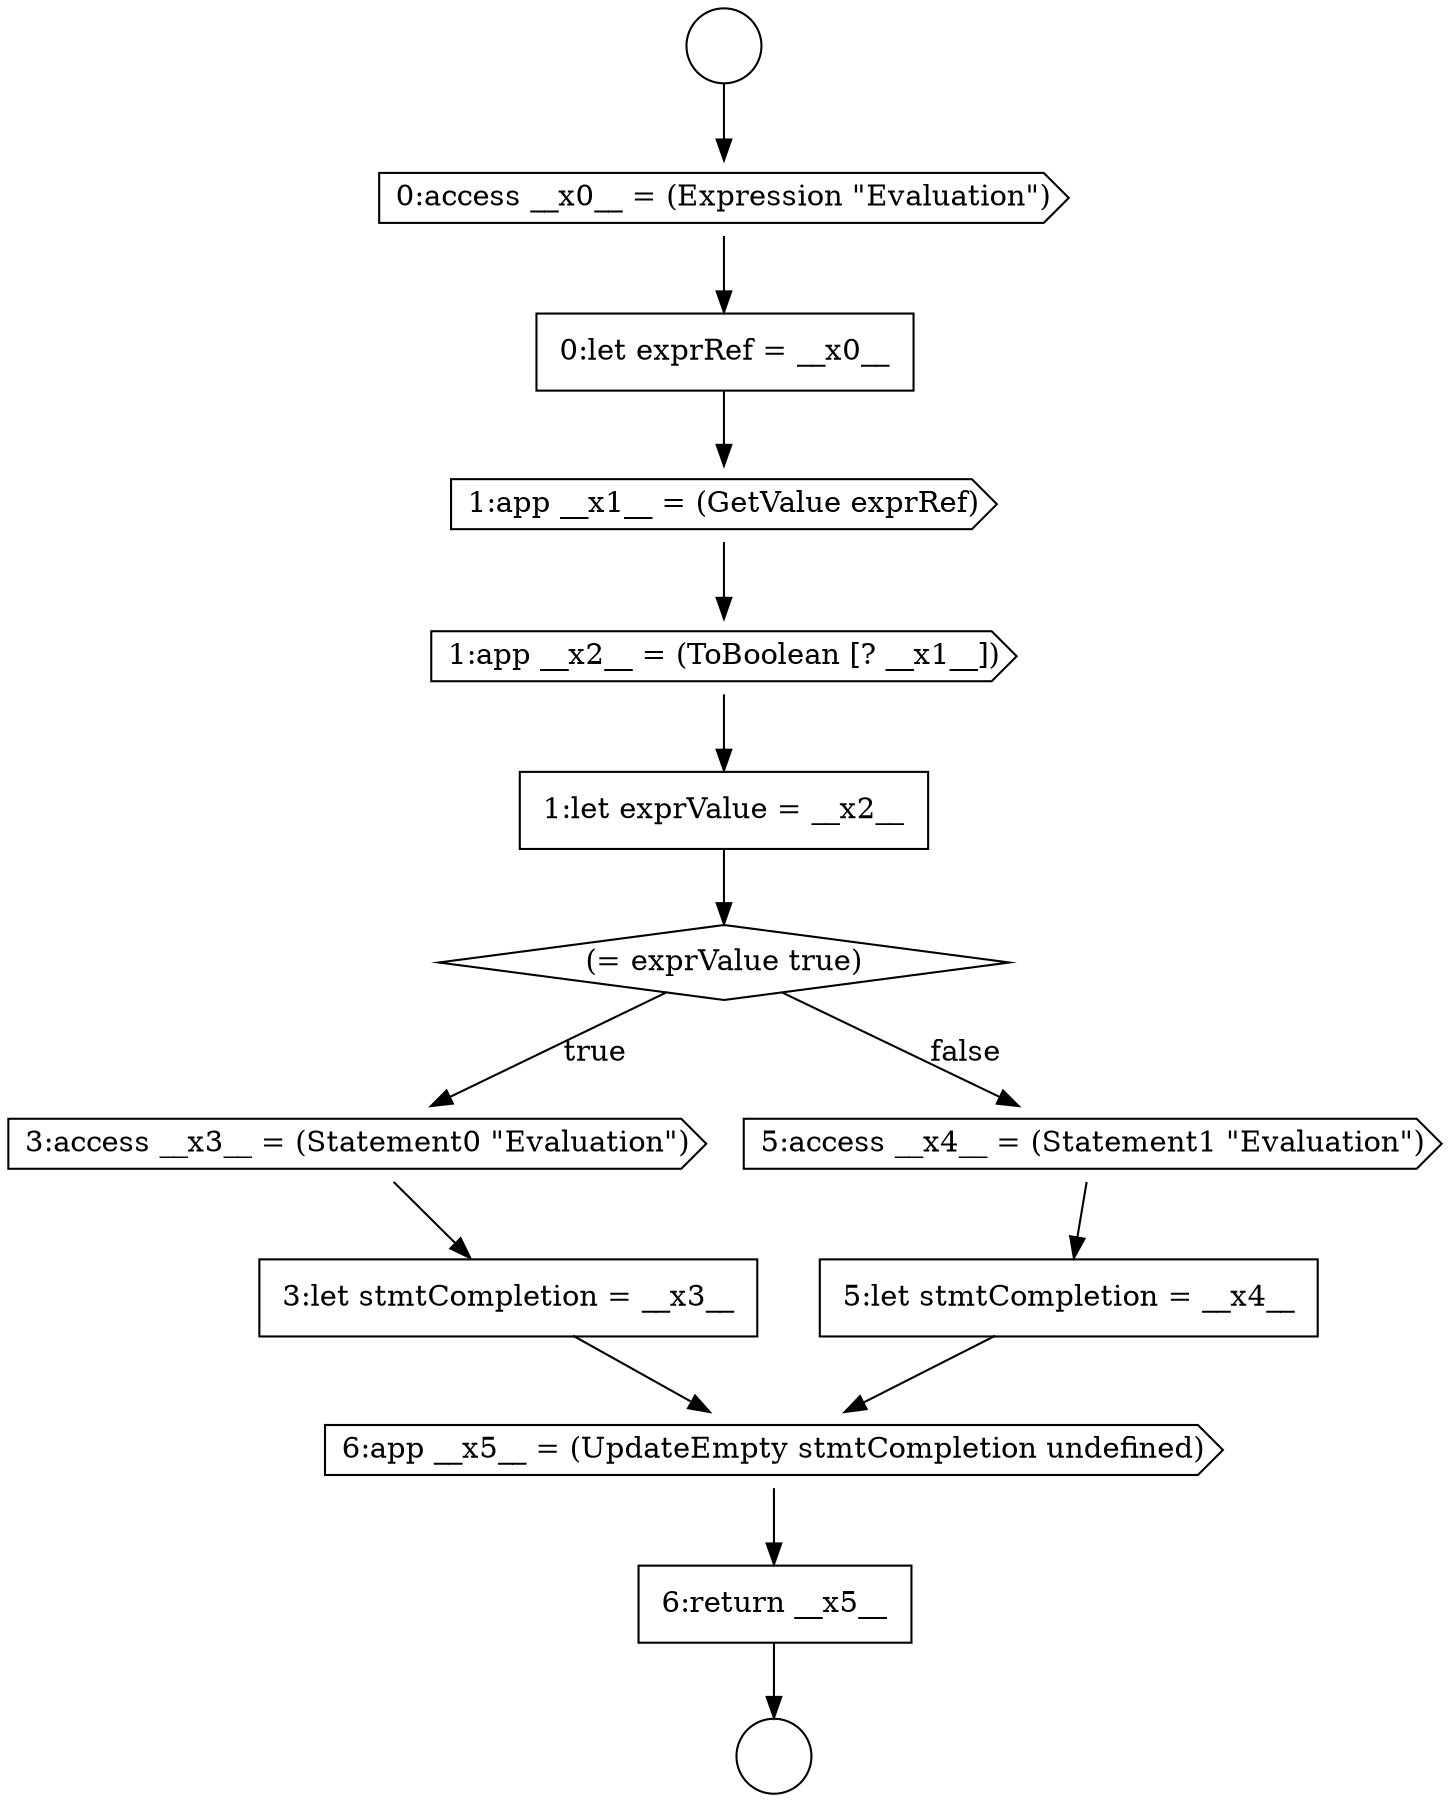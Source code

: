 digraph {
  node6172 [shape=cds, label=<<font color="black">0:access __x0__ = (Expression &quot;Evaluation&quot;)</font>> color="black" fillcolor="white" style=filled]
  node6177 [shape=diamond, label=<<font color="black">(= exprValue true)</font>> color="black" fillcolor="white" style=filled]
  node6182 [shape=cds, label=<<font color="black">6:app __x5__ = (UpdateEmpty stmtCompletion undefined)</font>> color="black" fillcolor="white" style=filled]
  node6176 [shape=none, margin=0, label=<<font color="black">
    <table border="0" cellborder="1" cellspacing="0" cellpadding="10">
      <tr><td align="left">1:let exprValue = __x2__</td></tr>
    </table>
  </font>> color="black" fillcolor="white" style=filled]
  node6183 [shape=none, margin=0, label=<<font color="black">
    <table border="0" cellborder="1" cellspacing="0" cellpadding="10">
      <tr><td align="left">6:return __x5__</td></tr>
    </table>
  </font>> color="black" fillcolor="white" style=filled]
  node6178 [shape=cds, label=<<font color="black">3:access __x3__ = (Statement0 &quot;Evaluation&quot;)</font>> color="black" fillcolor="white" style=filled]
  node6175 [shape=cds, label=<<font color="black">1:app __x2__ = (ToBoolean [? __x1__])</font>> color="black" fillcolor="white" style=filled]
  node6171 [shape=circle label=" " color="black" fillcolor="white" style=filled]
  node6179 [shape=none, margin=0, label=<<font color="black">
    <table border="0" cellborder="1" cellspacing="0" cellpadding="10">
      <tr><td align="left">3:let stmtCompletion = __x3__</td></tr>
    </table>
  </font>> color="black" fillcolor="white" style=filled]
  node6180 [shape=cds, label=<<font color="black">5:access __x4__ = (Statement1 &quot;Evaluation&quot;)</font>> color="black" fillcolor="white" style=filled]
  node6170 [shape=circle label=" " color="black" fillcolor="white" style=filled]
  node6174 [shape=cds, label=<<font color="black">1:app __x1__ = (GetValue exprRef)</font>> color="black" fillcolor="white" style=filled]
  node6181 [shape=none, margin=0, label=<<font color="black">
    <table border="0" cellborder="1" cellspacing="0" cellpadding="10">
      <tr><td align="left">5:let stmtCompletion = __x4__</td></tr>
    </table>
  </font>> color="black" fillcolor="white" style=filled]
  node6173 [shape=none, margin=0, label=<<font color="black">
    <table border="0" cellborder="1" cellspacing="0" cellpadding="10">
      <tr><td align="left">0:let exprRef = __x0__</td></tr>
    </table>
  </font>> color="black" fillcolor="white" style=filled]
  node6170 -> node6172 [ color="black"]
  node6176 -> node6177 [ color="black"]
  node6181 -> node6182 [ color="black"]
  node6180 -> node6181 [ color="black"]
  node6177 -> node6178 [label=<<font color="black">true</font>> color="black"]
  node6177 -> node6180 [label=<<font color="black">false</font>> color="black"]
  node6173 -> node6174 [ color="black"]
  node6179 -> node6182 [ color="black"]
  node6178 -> node6179 [ color="black"]
  node6182 -> node6183 [ color="black"]
  node6183 -> node6171 [ color="black"]
  node6174 -> node6175 [ color="black"]
  node6172 -> node6173 [ color="black"]
  node6175 -> node6176 [ color="black"]
}
